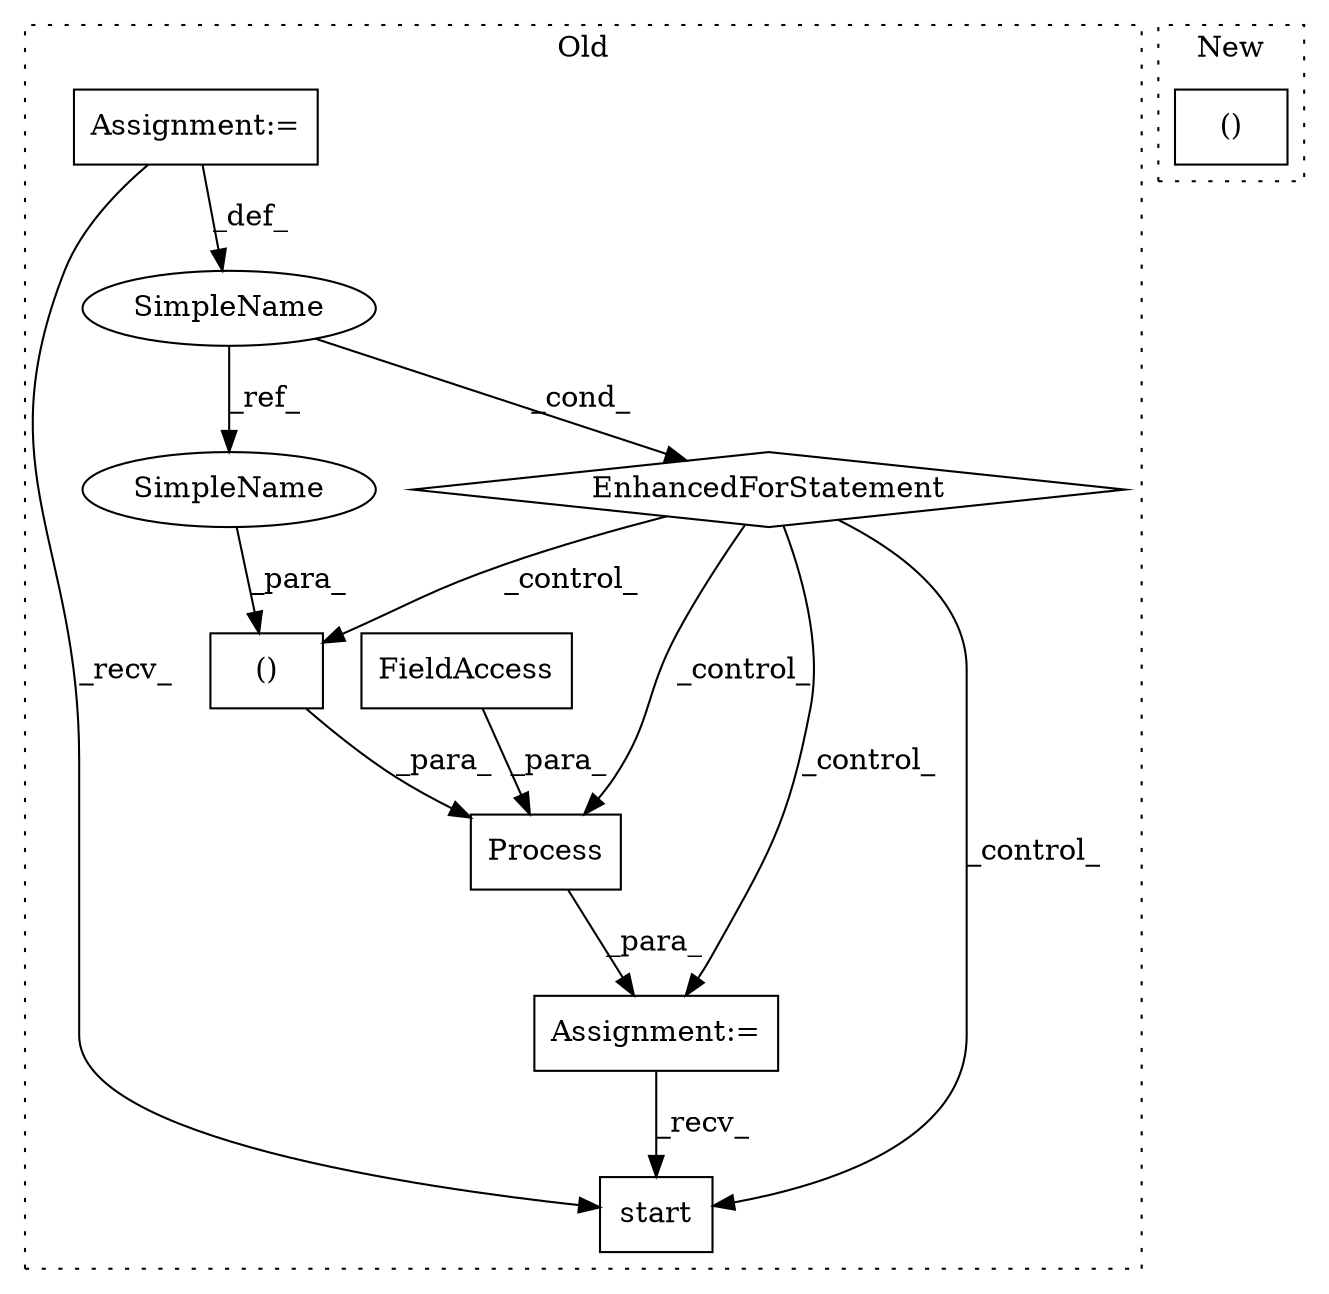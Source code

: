 digraph G {
subgraph cluster0 {
1 [label="Process" a="32" s="2114,2175" l="8,2" shape="box"];
3 [label="Assignment:=" a="7" s="2097" l="1" shape="box"];
4 [label="()" a="106" s="2146" l="29" shape="box"];
5 [label="EnhancedForStatement" a="70" s="2017,2086" l="53,2" shape="diamond"];
6 [label="start" a="32" s="2187" l="7" shape="box"];
7 [label="SimpleName" a="42" s="2074" l="1" shape="ellipse"];
8 [label="Assignment:=" a="7" s="2017,2086" l="53,2" shape="box"];
9 [label="SimpleName" a="42" s="2146" l="1" shape="ellipse"];
10 [label="FieldAccess" a="22" s="2122" l="16" shape="box"];
label = "Old";
style="dotted";
}
subgraph cluster1 {
2 [label="()" a="106" s="2166" l="49" shape="box"];
label = "New";
style="dotted";
}
1 -> 3 [label="_para_"];
3 -> 6 [label="_recv_"];
4 -> 1 [label="_para_"];
5 -> 4 [label="_control_"];
5 -> 3 [label="_control_"];
5 -> 6 [label="_control_"];
5 -> 1 [label="_control_"];
7 -> 9 [label="_ref_"];
7 -> 5 [label="_cond_"];
8 -> 6 [label="_recv_"];
8 -> 7 [label="_def_"];
9 -> 4 [label="_para_"];
10 -> 1 [label="_para_"];
}